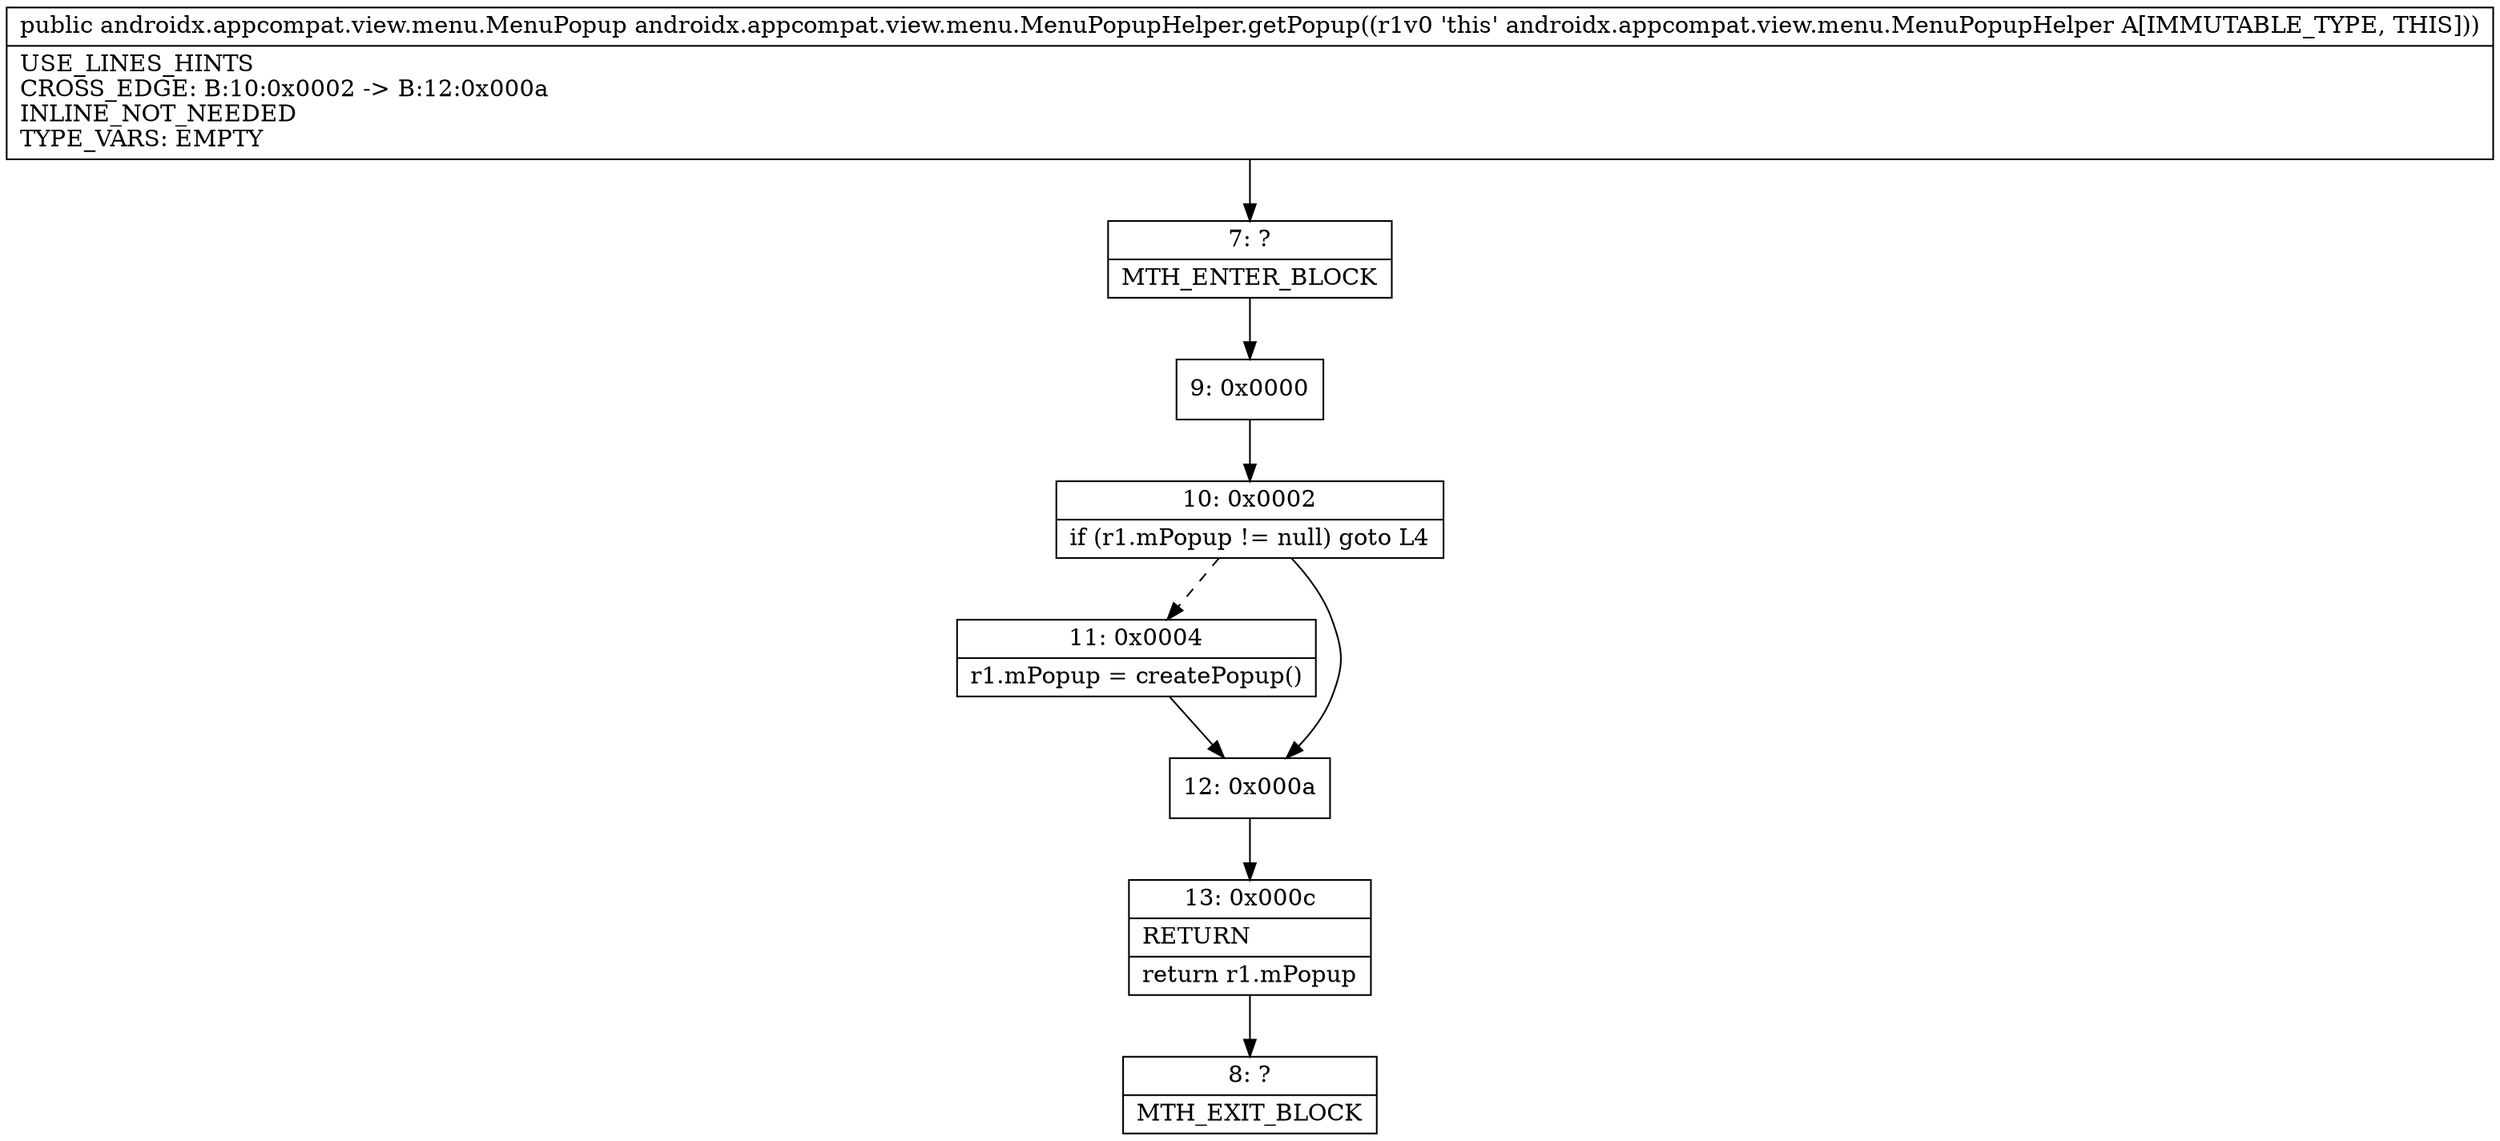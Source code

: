 digraph "CFG forandroidx.appcompat.view.menu.MenuPopupHelper.getPopup()Landroidx\/appcompat\/view\/menu\/MenuPopup;" {
Node_7 [shape=record,label="{7\:\ ?|MTH_ENTER_BLOCK\l}"];
Node_9 [shape=record,label="{9\:\ 0x0000}"];
Node_10 [shape=record,label="{10\:\ 0x0002|if (r1.mPopup != null) goto L4\l}"];
Node_11 [shape=record,label="{11\:\ 0x0004|r1.mPopup = createPopup()\l}"];
Node_12 [shape=record,label="{12\:\ 0x000a}"];
Node_13 [shape=record,label="{13\:\ 0x000c|RETURN\l|return r1.mPopup\l}"];
Node_8 [shape=record,label="{8\:\ ?|MTH_EXIT_BLOCK\l}"];
MethodNode[shape=record,label="{public androidx.appcompat.view.menu.MenuPopup androidx.appcompat.view.menu.MenuPopupHelper.getPopup((r1v0 'this' androidx.appcompat.view.menu.MenuPopupHelper A[IMMUTABLE_TYPE, THIS]))  | USE_LINES_HINTS\lCROSS_EDGE: B:10:0x0002 \-\> B:12:0x000a\lINLINE_NOT_NEEDED\lTYPE_VARS: EMPTY\l}"];
MethodNode -> Node_7;Node_7 -> Node_9;
Node_9 -> Node_10;
Node_10 -> Node_11[style=dashed];
Node_10 -> Node_12;
Node_11 -> Node_12;
Node_12 -> Node_13;
Node_13 -> Node_8;
}

